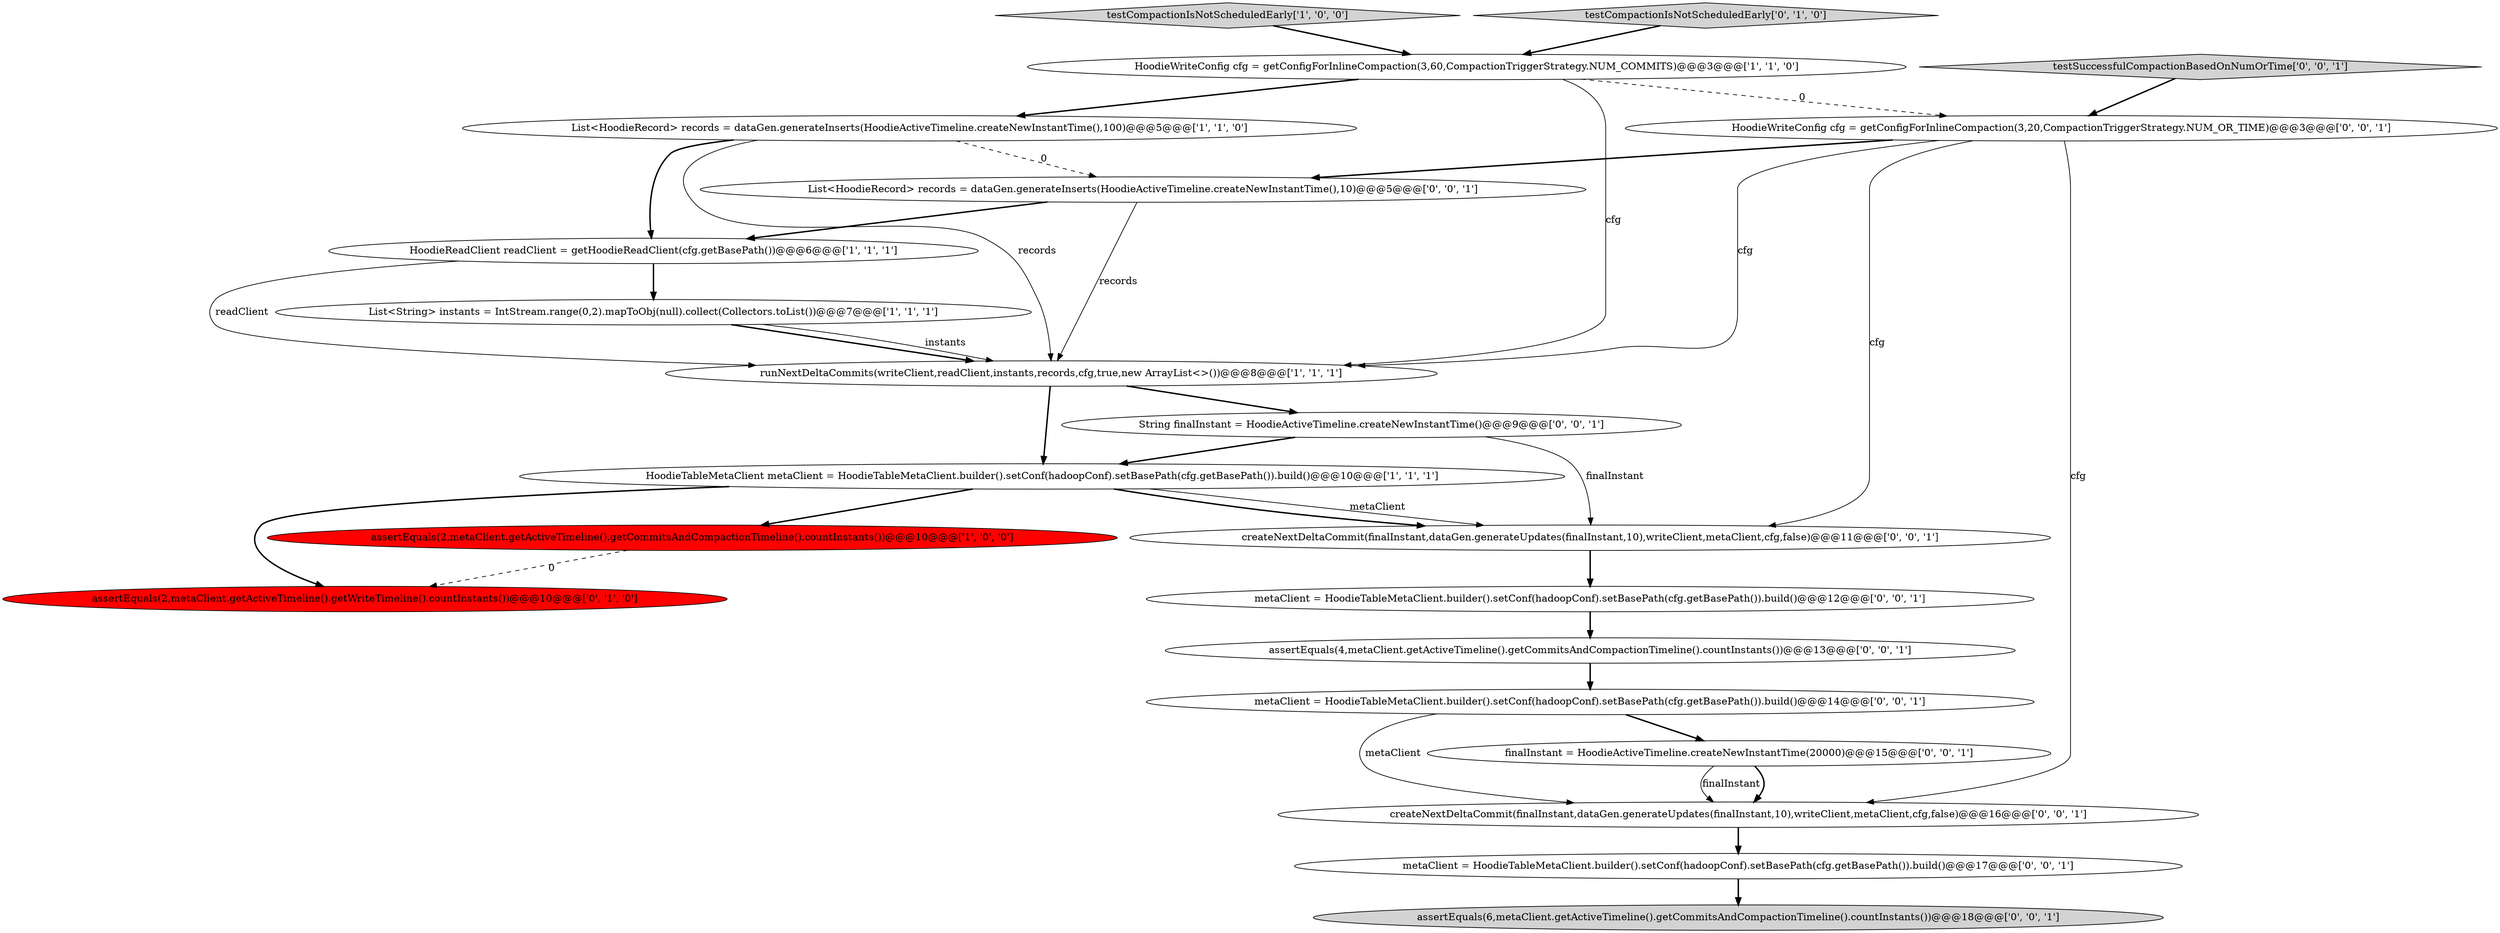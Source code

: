 digraph {
15 [style = filled, label = "createNextDeltaCommit(finalInstant,dataGen.generateUpdates(finalInstant,10),writeClient,metaClient,cfg,false)@@@16@@@['0', '0', '1']", fillcolor = white, shape = ellipse image = "AAA0AAABBB3BBB"];
7 [style = filled, label = "List<String> instants = IntStream.range(0,2).mapToObj(null).collect(Collectors.toList())@@@7@@@['1', '1', '1']", fillcolor = white, shape = ellipse image = "AAA0AAABBB1BBB"];
2 [style = filled, label = "HoodieTableMetaClient metaClient = HoodieTableMetaClient.builder().setConf(hadoopConf).setBasePath(cfg.getBasePath()).build()@@@10@@@['1', '1', '1']", fillcolor = white, shape = ellipse image = "AAA0AAABBB1BBB"];
14 [style = filled, label = "finalInstant = HoodieActiveTimeline.createNewInstantTime(20000)@@@15@@@['0', '0', '1']", fillcolor = white, shape = ellipse image = "AAA0AAABBB3BBB"];
10 [style = filled, label = "List<HoodieRecord> records = dataGen.generateInserts(HoodieActiveTimeline.createNewInstantTime(),10)@@@5@@@['0', '0', '1']", fillcolor = white, shape = ellipse image = "AAA0AAABBB3BBB"];
4 [style = filled, label = "assertEquals(2,metaClient.getActiveTimeline().getCommitsAndCompactionTimeline().countInstants())@@@10@@@['1', '0', '0']", fillcolor = red, shape = ellipse image = "AAA1AAABBB1BBB"];
6 [style = filled, label = "List<HoodieRecord> records = dataGen.generateInserts(HoodieActiveTimeline.createNewInstantTime(),100)@@@5@@@['1', '1', '0']", fillcolor = white, shape = ellipse image = "AAA0AAABBB1BBB"];
1 [style = filled, label = "runNextDeltaCommits(writeClient,readClient,instants,records,cfg,true,new ArrayList<>())@@@8@@@['1', '1', '1']", fillcolor = white, shape = ellipse image = "AAA0AAABBB1BBB"];
3 [style = filled, label = "testCompactionIsNotScheduledEarly['1', '0', '0']", fillcolor = lightgray, shape = diamond image = "AAA0AAABBB1BBB"];
16 [style = filled, label = "metaClient = HoodieTableMetaClient.builder().setConf(hadoopConf).setBasePath(cfg.getBasePath()).build()@@@14@@@['0', '0', '1']", fillcolor = white, shape = ellipse image = "AAA0AAABBB3BBB"];
8 [style = filled, label = "testCompactionIsNotScheduledEarly['0', '1', '0']", fillcolor = lightgray, shape = diamond image = "AAA0AAABBB2BBB"];
9 [style = filled, label = "assertEquals(2,metaClient.getActiveTimeline().getWriteTimeline().countInstants())@@@10@@@['0', '1', '0']", fillcolor = red, shape = ellipse image = "AAA1AAABBB2BBB"];
13 [style = filled, label = "assertEquals(6,metaClient.getActiveTimeline().getCommitsAndCompactionTimeline().countInstants())@@@18@@@['0', '0', '1']", fillcolor = lightgray, shape = ellipse image = "AAA0AAABBB3BBB"];
21 [style = filled, label = "String finalInstant = HoodieActiveTimeline.createNewInstantTime()@@@9@@@['0', '0', '1']", fillcolor = white, shape = ellipse image = "AAA0AAABBB3BBB"];
11 [style = filled, label = "createNextDeltaCommit(finalInstant,dataGen.generateUpdates(finalInstant,10),writeClient,metaClient,cfg,false)@@@11@@@['0', '0', '1']", fillcolor = white, shape = ellipse image = "AAA0AAABBB3BBB"];
5 [style = filled, label = "HoodieReadClient readClient = getHoodieReadClient(cfg.getBasePath())@@@6@@@['1', '1', '1']", fillcolor = white, shape = ellipse image = "AAA0AAABBB1BBB"];
0 [style = filled, label = "HoodieWriteConfig cfg = getConfigForInlineCompaction(3,60,CompactionTriggerStrategy.NUM_COMMITS)@@@3@@@['1', '1', '0']", fillcolor = white, shape = ellipse image = "AAA0AAABBB1BBB"];
20 [style = filled, label = "metaClient = HoodieTableMetaClient.builder().setConf(hadoopConf).setBasePath(cfg.getBasePath()).build()@@@17@@@['0', '0', '1']", fillcolor = white, shape = ellipse image = "AAA0AAABBB3BBB"];
12 [style = filled, label = "metaClient = HoodieTableMetaClient.builder().setConf(hadoopConf).setBasePath(cfg.getBasePath()).build()@@@12@@@['0', '0', '1']", fillcolor = white, shape = ellipse image = "AAA0AAABBB3BBB"];
17 [style = filled, label = "assertEquals(4,metaClient.getActiveTimeline().getCommitsAndCompactionTimeline().countInstants())@@@13@@@['0', '0', '1']", fillcolor = white, shape = ellipse image = "AAA0AAABBB3BBB"];
19 [style = filled, label = "HoodieWriteConfig cfg = getConfigForInlineCompaction(3,20,CompactionTriggerStrategy.NUM_OR_TIME)@@@3@@@['0', '0', '1']", fillcolor = white, shape = ellipse image = "AAA0AAABBB3BBB"];
18 [style = filled, label = "testSuccessfulCompactionBasedOnNumOrTime['0', '0', '1']", fillcolor = lightgray, shape = diamond image = "AAA0AAABBB3BBB"];
7->1 [style = bold, label=""];
20->13 [style = bold, label=""];
0->6 [style = bold, label=""];
0->19 [style = dashed, label="0"];
19->11 [style = solid, label="cfg"];
12->17 [style = bold, label=""];
6->1 [style = solid, label="records"];
18->19 [style = bold, label=""];
19->1 [style = solid, label="cfg"];
0->1 [style = solid, label="cfg"];
19->10 [style = bold, label=""];
11->12 [style = bold, label=""];
2->9 [style = bold, label=""];
2->4 [style = bold, label=""];
21->11 [style = solid, label="finalInstant"];
3->0 [style = bold, label=""];
19->15 [style = solid, label="cfg"];
21->2 [style = bold, label=""];
6->10 [style = dashed, label="0"];
8->0 [style = bold, label=""];
4->9 [style = dashed, label="0"];
6->5 [style = bold, label=""];
10->1 [style = solid, label="records"];
10->5 [style = bold, label=""];
2->11 [style = solid, label="metaClient"];
1->21 [style = bold, label=""];
15->20 [style = bold, label=""];
5->7 [style = bold, label=""];
16->14 [style = bold, label=""];
7->1 [style = solid, label="instants"];
14->15 [style = bold, label=""];
1->2 [style = bold, label=""];
16->15 [style = solid, label="metaClient"];
2->11 [style = bold, label=""];
17->16 [style = bold, label=""];
5->1 [style = solid, label="readClient"];
14->15 [style = solid, label="finalInstant"];
}
